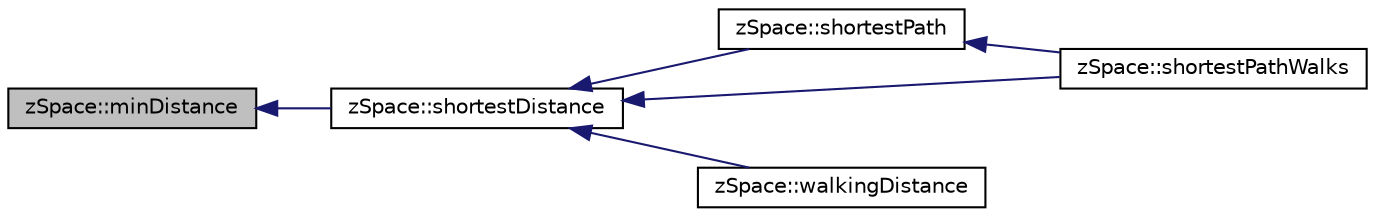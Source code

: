 digraph "zSpace::minDistance"
{
  edge [fontname="Helvetica",fontsize="10",labelfontname="Helvetica",labelfontsize="10"];
  node [fontname="Helvetica",fontsize="10",shape=record];
  rankdir="LR";
  Node5 [label="zSpace::minDistance",height=0.2,width=0.4,color="black", fillcolor="grey75", style="filled", fontcolor="black"];
  Node5 -> Node6 [dir="back",color="midnightblue",fontsize="10",style="solid",fontname="Helvetica"];
  Node6 [label="zSpace::shortestDistance",height=0.2,width=0.4,color="black", fillcolor="white", style="filled",URL="$group__z_graph_utilities.html#gac451c64cc2f99f8c743332bdcd1a97c0",tooltip="This method computes the shortest path from the source vertex to all vertices of the graph..."];
  Node6 -> Node7 [dir="back",color="midnightblue",fontsize="10",style="solid",fontname="Helvetica"];
  Node7 [label="zSpace::shortestPath",height=0.2,width=0.4,color="black", fillcolor="white", style="filled",URL="$group__z_graph_utilities.html#gac71495a08e215c7e886b989bebaee053",tooltip="This method computes the shortest path from the source vertex to destination vertex of the graph..."];
  Node7 -> Node8 [dir="back",color="midnightblue",fontsize="10",style="solid",fontname="Helvetica"];
  Node8 [label="zSpace::shortestPathWalks",height=0.2,width=0.4,color="black", fillcolor="white", style="filled",URL="$group__z_graph_utilities.html#gac6d2ed4a56f24d0a48bc41967e9612ce",tooltip="This method computes the shortest path from the all vertices to all vertices of a graph and returns t..."];
  Node6 -> Node8 [dir="back",color="midnightblue",fontsize="10",style="solid",fontname="Helvetica"];
  Node6 -> Node9 [dir="back",color="midnightblue",fontsize="10",style="solid",fontname="Helvetica"];
  Node9 [label="zSpace::walkingDistance",height=0.2,width=0.4,color="black", fillcolor="white", style="filled",URL="$group__z_graph_utilities.html#gafd378ff769dac616752ca4857a82d9f5"];
}
